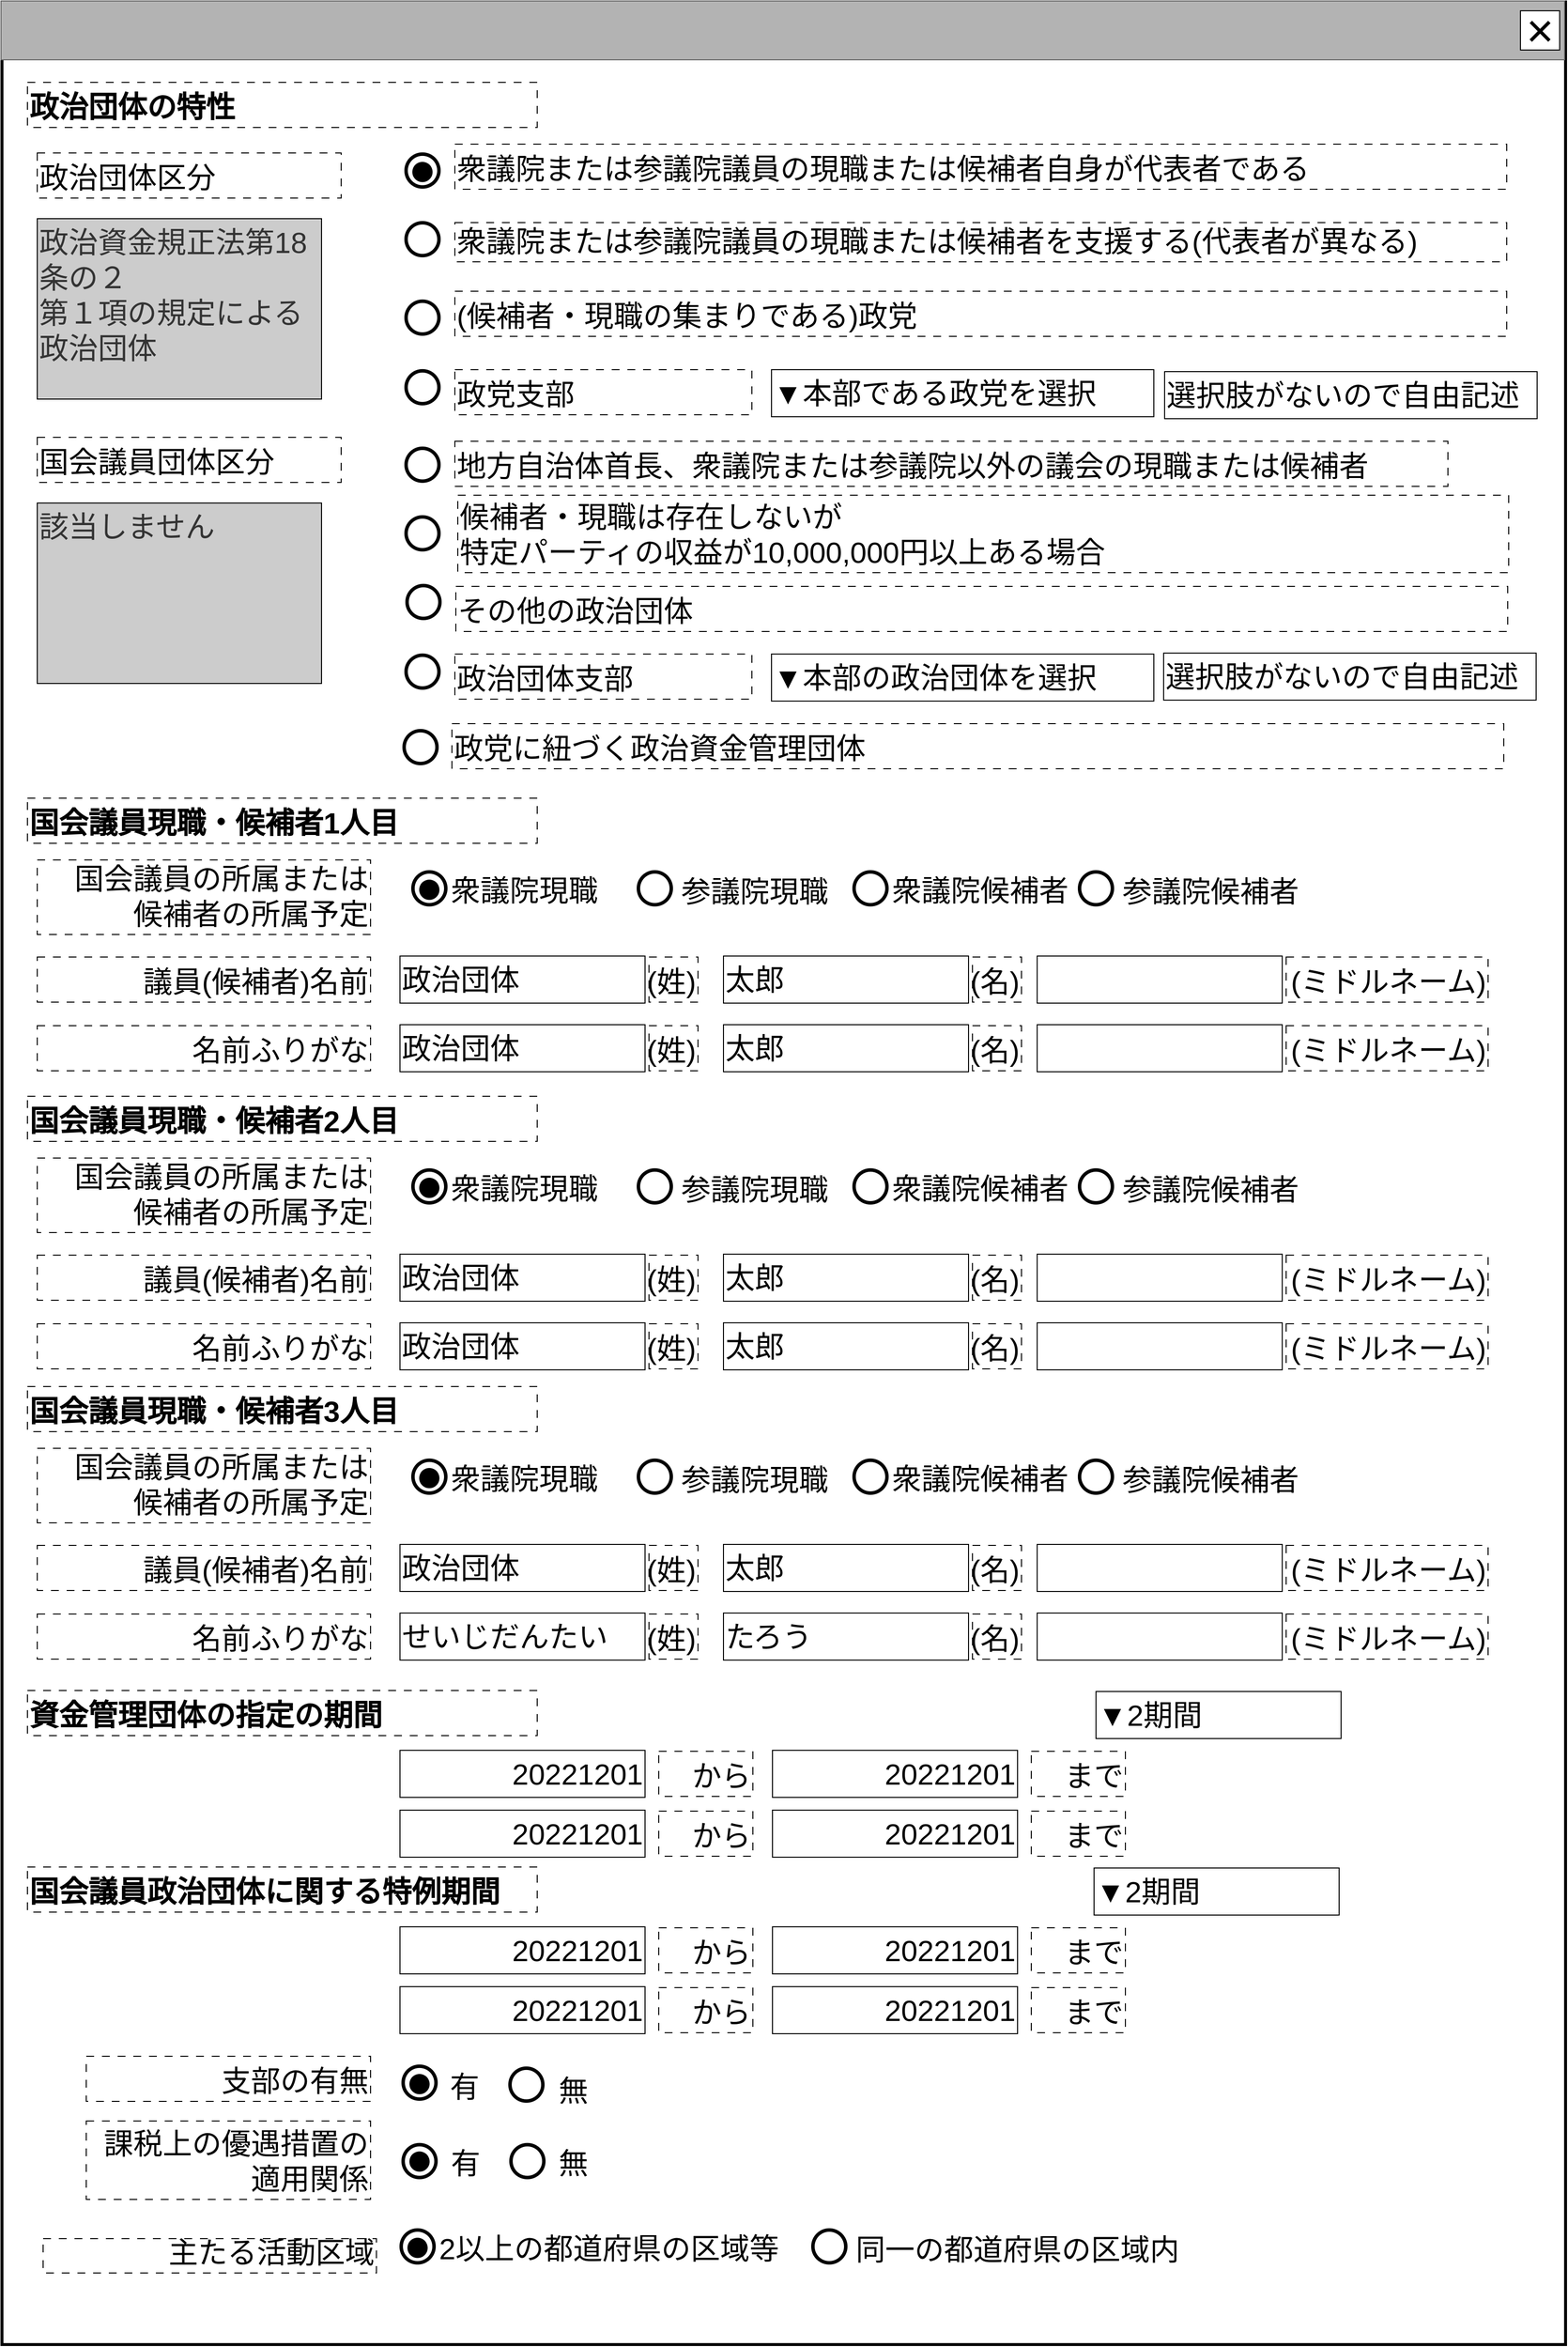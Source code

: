 <mxfile version="23.0.2" type="device">
  <diagram name="ページ1" id="LE8fIzdrHe0wcv1LTvfw">
    <mxGraphModel dx="866" dy="518" grid="1" gridSize="10" guides="1" tooltips="1" connect="1" arrows="1" fold="1" page="1" pageScale="1" pageWidth="1600" pageHeight="1200" math="0" shadow="0">
      <root>
        <mxCell id="0" />
        <mxCell id="cFaB45KztUIKXS-_cTrr-4" value="背景" style="locked=1;" parent="0" visible="0" />
        <mxCell id="cFaB45KztUIKXS-_cTrr-5" value="" style="rounded=0;whiteSpace=wrap;html=1;strokeWidth=3;" parent="cFaB45KztUIKXS-_cTrr-4" vertex="1">
          <mxGeometry x="1" y="1" width="1595" height="1180" as="geometry" />
        </mxCell>
        <mxCell id="cFaB45KztUIKXS-_cTrr-6" value="" style="rounded=0;whiteSpace=wrap;html=1;fillColor=#B3B3B3;fontColor=#333333;strokeColor=#666666;" parent="cFaB45KztUIKXS-_cTrr-4" vertex="1">
          <mxGeometry width="1595" height="60" as="geometry" />
        </mxCell>
        <mxCell id="cFaB45KztUIKXS-_cTrr-7" value="&lt;font style=&quot;font-size: 48px;&quot;&gt;×&lt;/font&gt;" style="rounded=0;whiteSpace=wrap;html=1;" parent="cFaB45KztUIKXS-_cTrr-4" vertex="1">
          <mxGeometry x="1550" y="10" width="40" height="40" as="geometry" />
        </mxCell>
        <mxCell id="cFaB45KztUIKXS-_cTrr-8" value="" style="rounded=0;whiteSpace=wrap;html=1;" parent="cFaB45KztUIKXS-_cTrr-4" vertex="1">
          <mxGeometry x="830" y="670" width="120" height="60" as="geometry" />
        </mxCell>
        <mxCell id="cFaB45KztUIKXS-_cTrr-9" value="ウインドウ" style="locked=1;" parent="0" />
        <mxCell id="cFaB45KztUIKXS-_cTrr-10" value="" style="rounded=0;whiteSpace=wrap;html=1;strokeWidth=3;" parent="cFaB45KztUIKXS-_cTrr-9" vertex="1">
          <mxGeometry x="1" y="1" width="1595" height="2389" as="geometry" />
        </mxCell>
        <mxCell id="cFaB45KztUIKXS-_cTrr-11" value="" style="rounded=0;whiteSpace=wrap;html=1;fillColor=#B3B3B3;fontColor=#333333;strokeColor=#666666;" parent="cFaB45KztUIKXS-_cTrr-9" vertex="1">
          <mxGeometry width="1595" height="60" as="geometry" />
        </mxCell>
        <mxCell id="cFaB45KztUIKXS-_cTrr-12" value="&lt;font style=&quot;font-size: 48px;&quot;&gt;×&lt;/font&gt;" style="rounded=0;whiteSpace=wrap;html=1;" parent="cFaB45KztUIKXS-_cTrr-9" vertex="1">
          <mxGeometry x="1550" y="10" width="40" height="40" as="geometry" />
        </mxCell>
        <mxCell id="cFaB45KztUIKXS-_cTrr-14" value="名称未設定レイヤ" style="" parent="0" />
        <mxCell id="dvQE-fAi0W3OkAwydJa--139" value="&lt;span style=&quot;font-size: 30px;&quot;&gt;支部の有無&lt;/span&gt;" style="rounded=0;whiteSpace=wrap;html=1;align=right;dashed=1;dashPattern=8 8;verticalAlign=bottom;" parent="cFaB45KztUIKXS-_cTrr-14" vertex="1">
          <mxGeometry x="87" y="2096" width="290" height="46" as="geometry" />
        </mxCell>
        <mxCell id="dvQE-fAi0W3OkAwydJa--140" value="&lt;font style=&quot;font-size: 84px;&quot;&gt;○&lt;/font&gt;" style="text;html=1;strokeColor=none;fillColor=none;align=center;verticalAlign=middle;whiteSpace=wrap;rounded=0;fontSize=60;" parent="cFaB45KztUIKXS-_cTrr-14" vertex="1">
          <mxGeometry x="397" y="2104" width="60" height="30" as="geometry" />
        </mxCell>
        <mxCell id="dvQE-fAi0W3OkAwydJa--141" value="&lt;font style=&quot;font-size: 48px;&quot;&gt;●&lt;/font&gt;" style="text;html=1;strokeColor=none;fillColor=none;align=center;verticalAlign=middle;whiteSpace=wrap;rounded=0;fontSize=48;" parent="cFaB45KztUIKXS-_cTrr-14" vertex="1">
          <mxGeometry x="397" y="2106" width="60" height="30" as="geometry" />
        </mxCell>
        <mxCell id="dvQE-fAi0W3OkAwydJa--142" value="&lt;span style=&quot;font-size: 30px;&quot;&gt;有&lt;br&gt;&lt;/span&gt;" style="text;html=1;strokeColor=none;fillColor=none;align=left;verticalAlign=middle;whiteSpace=wrap;rounded=0;" parent="cFaB45KztUIKXS-_cTrr-14" vertex="1">
          <mxGeometry x="456" y="2097" width="275" height="60" as="geometry" />
        </mxCell>
        <mxCell id="dvQE-fAi0W3OkAwydJa--143" value="&lt;font style=&quot;font-size: 84px;&quot;&gt;○&lt;/font&gt;" style="text;html=1;strokeColor=none;fillColor=none;align=center;verticalAlign=middle;whiteSpace=wrap;rounded=0;fontSize=60;" parent="cFaB45KztUIKXS-_cTrr-14" vertex="1">
          <mxGeometry x="506" y="2106" width="60" height="30" as="geometry" />
        </mxCell>
        <mxCell id="dvQE-fAi0W3OkAwydJa--144" value="&lt;span style=&quot;font-size: 30px;&quot;&gt;無&lt;br&gt;&lt;/span&gt;" style="text;html=1;strokeColor=none;fillColor=none;align=left;verticalAlign=middle;whiteSpace=wrap;rounded=0;" parent="cFaB45KztUIKXS-_cTrr-14" vertex="1">
          <mxGeometry x="567" y="2103" width="275" height="56" as="geometry" />
        </mxCell>
        <mxCell id="dvQE-fAi0W3OkAwydJa--145" value="&lt;font style=&quot;font-size: 30px;&quot;&gt;課税上の優遇措置の適用関係&lt;/font&gt;" style="rounded=0;whiteSpace=wrap;html=1;align=right;dashed=1;dashPattern=8 8;verticalAlign=bottom;" parent="cFaB45KztUIKXS-_cTrr-14" vertex="1">
          <mxGeometry x="87" y="2162" width="290" height="80" as="geometry" />
        </mxCell>
        <mxCell id="dvQE-fAi0W3OkAwydJa--146" value="&lt;font style=&quot;font-size: 84px;&quot;&gt;○&lt;/font&gt;" style="text;html=1;strokeColor=none;fillColor=none;align=center;verticalAlign=middle;whiteSpace=wrap;rounded=0;fontSize=60;" parent="cFaB45KztUIKXS-_cTrr-14" vertex="1">
          <mxGeometry x="397" y="2184" width="60" height="30" as="geometry" />
        </mxCell>
        <mxCell id="dvQE-fAi0W3OkAwydJa--147" value="&lt;font style=&quot;font-size: 48px;&quot;&gt;●&lt;/font&gt;" style="text;html=1;strokeColor=none;fillColor=none;align=center;verticalAlign=middle;whiteSpace=wrap;rounded=0;fontSize=48;" parent="cFaB45KztUIKXS-_cTrr-14" vertex="1">
          <mxGeometry x="397" y="2185" width="60" height="30" as="geometry" />
        </mxCell>
        <mxCell id="dvQE-fAi0W3OkAwydJa--148" value="&lt;font style=&quot;font-size: 84px;&quot;&gt;○&lt;/font&gt;" style="text;html=1;strokeColor=none;fillColor=none;align=center;verticalAlign=middle;whiteSpace=wrap;rounded=0;fontSize=60;" parent="cFaB45KztUIKXS-_cTrr-14" vertex="1">
          <mxGeometry x="507" y="2184" width="60" height="30" as="geometry" />
        </mxCell>
        <mxCell id="dvQE-fAi0W3OkAwydJa--149" value="&lt;span style=&quot;font-size: 30px;&quot;&gt;無&lt;br&gt;&lt;/span&gt;" style="text;html=1;strokeColor=none;fillColor=none;align=left;verticalAlign=middle;whiteSpace=wrap;rounded=0;" parent="cFaB45KztUIKXS-_cTrr-14" vertex="1">
          <mxGeometry x="567" y="2175" width="275" height="60" as="geometry" />
        </mxCell>
        <mxCell id="dvQE-fAi0W3OkAwydJa--150" value="&lt;span style=&quot;font-size: 30px;&quot;&gt;有&lt;br&gt;&lt;/span&gt;" style="text;html=1;strokeColor=none;fillColor=none;align=left;verticalAlign=middle;whiteSpace=wrap;rounded=0;" parent="cFaB45KztUIKXS-_cTrr-14" vertex="1">
          <mxGeometry x="457" y="2175" width="275" height="60" as="geometry" />
        </mxCell>
        <mxCell id="dvQE-fAi0W3OkAwydJa--151" value="&lt;span style=&quot;font-size: 30px;&quot;&gt;衆議院または参議院議員の現職または候補者自身が代表者である&lt;/span&gt;" style="rounded=0;whiteSpace=wrap;html=1;align=left;dashed=1;dashPattern=8 8;verticalAlign=bottom;" parent="cFaB45KztUIKXS-_cTrr-14" vertex="1">
          <mxGeometry x="463" y="146" width="1073" height="46" as="geometry" />
        </mxCell>
        <mxCell id="dvQE-fAi0W3OkAwydJa--152" value="&lt;span style=&quot;font-size: 30px;&quot;&gt;&lt;br&gt;衆議院または参議院議員の現職または候補者を支援する(代表者が異なる)&lt;/span&gt;" style="rounded=0;whiteSpace=wrap;html=1;align=left;dashed=1;dashPattern=8 8;verticalAlign=bottom;" parent="cFaB45KztUIKXS-_cTrr-14" vertex="1">
          <mxGeometry x="463" y="226" width="1073" height="40" as="geometry" />
        </mxCell>
        <mxCell id="dvQE-fAi0W3OkAwydJa--153" value="&lt;span style=&quot;font-size: 30px;&quot;&gt;(候補者・現職の集まりである)政党&lt;/span&gt;" style="rounded=0;whiteSpace=wrap;html=1;align=left;dashed=1;dashPattern=8 8;verticalAlign=bottom;" parent="cFaB45KztUIKXS-_cTrr-14" vertex="1">
          <mxGeometry x="463" y="296" width="1073" height="46" as="geometry" />
        </mxCell>
        <mxCell id="dvQE-fAi0W3OkAwydJa--154" value="&lt;span style=&quot;font-size: 30px;&quot;&gt;政党支部&lt;/span&gt;" style="rounded=0;whiteSpace=wrap;html=1;align=left;dashed=1;dashPattern=8 8;verticalAlign=bottom;" parent="cFaB45KztUIKXS-_cTrr-14" vertex="1">
          <mxGeometry x="463" y="376" width="303" height="46" as="geometry" />
        </mxCell>
        <mxCell id="dvQE-fAi0W3OkAwydJa--155" value="&lt;font style=&quot;font-size: 84px;&quot;&gt;○&lt;/font&gt;" style="text;html=1;strokeColor=none;fillColor=none;align=center;verticalAlign=middle;whiteSpace=wrap;rounded=0;fontSize=60;" parent="cFaB45KztUIKXS-_cTrr-14" vertex="1">
          <mxGeometry x="400" y="154" width="60" height="30" as="geometry" />
        </mxCell>
        <mxCell id="dvQE-fAi0W3OkAwydJa--156" value="&lt;font style=&quot;font-size: 48px;&quot;&gt;●&lt;/font&gt;" style="text;html=1;strokeColor=none;fillColor=none;align=center;verticalAlign=middle;whiteSpace=wrap;rounded=0;fontSize=48;" parent="cFaB45KztUIKXS-_cTrr-14" vertex="1">
          <mxGeometry x="400" y="156" width="60" height="30" as="geometry" />
        </mxCell>
        <mxCell id="dvQE-fAi0W3OkAwydJa--157" value="&lt;font style=&quot;font-size: 84px;&quot;&gt;○&lt;/font&gt;" style="text;html=1;strokeColor=none;fillColor=none;align=center;verticalAlign=middle;whiteSpace=wrap;rounded=0;fontSize=60;" parent="cFaB45KztUIKXS-_cTrr-14" vertex="1">
          <mxGeometry x="400" y="224" width="60" height="30" as="geometry" />
        </mxCell>
        <mxCell id="dvQE-fAi0W3OkAwydJa--158" value="&lt;font style=&quot;font-size: 84px;&quot;&gt;○&lt;/font&gt;" style="text;html=1;strokeColor=none;fillColor=none;align=center;verticalAlign=middle;whiteSpace=wrap;rounded=0;fontSize=60;" parent="cFaB45KztUIKXS-_cTrr-14" vertex="1">
          <mxGeometry x="400" y="304" width="60" height="30" as="geometry" />
        </mxCell>
        <mxCell id="dvQE-fAi0W3OkAwydJa--159" value="&lt;font style=&quot;font-size: 84px;&quot;&gt;○&lt;/font&gt;" style="text;html=1;strokeColor=none;fillColor=none;align=center;verticalAlign=middle;whiteSpace=wrap;rounded=0;fontSize=60;" parent="cFaB45KztUIKXS-_cTrr-14" vertex="1">
          <mxGeometry x="400" y="375" width="60" height="30" as="geometry" />
        </mxCell>
        <mxCell id="dvQE-fAi0W3OkAwydJa--160" value="&lt;span style=&quot;font-size: 30px;&quot;&gt;▼本部である政党を選択&lt;/span&gt;" style="rounded=0;whiteSpace=wrap;html=1;align=left;fillColor=#FFFFFF;" parent="cFaB45KztUIKXS-_cTrr-14" vertex="1">
          <mxGeometry x="786" y="376" width="390" height="48" as="geometry" />
        </mxCell>
        <mxCell id="dvQE-fAi0W3OkAwydJa--161" value="&lt;font style=&quot;font-size: 30px;&quot;&gt;選択肢がないので自由記述&lt;/font&gt;" style="rounded=0;whiteSpace=wrap;html=1;align=left;" parent="cFaB45KztUIKXS-_cTrr-14" vertex="1">
          <mxGeometry x="1187" y="378" width="380" height="48" as="geometry" />
        </mxCell>
        <mxCell id="dvQE-fAi0W3OkAwydJa--162" value="&lt;span style=&quot;font-size: 30px;&quot;&gt;地方自治体首長、衆議院または参議院以外の議会の現職または候補者&lt;/span&gt;" style="rounded=0;whiteSpace=wrap;html=1;align=left;dashed=1;dashPattern=8 8;verticalAlign=bottom;" parent="cFaB45KztUIKXS-_cTrr-14" vertex="1">
          <mxGeometry x="463" y="449" width="1013" height="46" as="geometry" />
        </mxCell>
        <mxCell id="dvQE-fAi0W3OkAwydJa--163" value="&lt;font style=&quot;font-size: 84px;&quot;&gt;○&lt;/font&gt;" style="text;html=1;strokeColor=none;fillColor=none;align=center;verticalAlign=middle;whiteSpace=wrap;rounded=0;fontSize=60;" parent="cFaB45KztUIKXS-_cTrr-14" vertex="1">
          <mxGeometry x="400" y="454" width="60" height="30" as="geometry" />
        </mxCell>
        <mxCell id="dvQE-fAi0W3OkAwydJa--164" value="&lt;span style=&quot;font-size: 30px;&quot;&gt;候補者・現職は存在しないが&lt;br&gt;特定パーティの収益が10,000,000円以上ある場合&lt;/span&gt;" style="rounded=0;whiteSpace=wrap;html=1;align=left;dashed=1;dashPattern=8 8;verticalAlign=bottom;" parent="cFaB45KztUIKXS-_cTrr-14" vertex="1">
          <mxGeometry x="466" y="504" width="1072" height="79" as="geometry" />
        </mxCell>
        <mxCell id="dvQE-fAi0W3OkAwydJa--165" value="&lt;font style=&quot;font-size: 84px;&quot;&gt;○&lt;/font&gt;" style="text;html=1;strokeColor=none;fillColor=none;align=center;verticalAlign=middle;whiteSpace=wrap;rounded=0;fontSize=60;" parent="cFaB45KztUIKXS-_cTrr-14" vertex="1">
          <mxGeometry x="400" y="524" width="60" height="30" as="geometry" />
        </mxCell>
        <mxCell id="dvQE-fAi0W3OkAwydJa--166" value="&lt;span style=&quot;font-size: 30px;&quot;&gt;その他の政治団体&lt;/span&gt;" style="rounded=0;whiteSpace=wrap;html=1;align=left;dashed=1;dashPattern=8 8;verticalAlign=bottom;" parent="cFaB45KztUIKXS-_cTrr-14" vertex="1">
          <mxGeometry x="464" y="597" width="1073" height="46" as="geometry" />
        </mxCell>
        <mxCell id="dvQE-fAi0W3OkAwydJa--167" value="&lt;font style=&quot;font-size: 84px;&quot;&gt;○&lt;/font&gt;" style="text;html=1;strokeColor=none;fillColor=none;align=center;verticalAlign=middle;whiteSpace=wrap;rounded=0;fontSize=60;" parent="cFaB45KztUIKXS-_cTrr-14" vertex="1">
          <mxGeometry x="401" y="594" width="60" height="30" as="geometry" />
        </mxCell>
        <mxCell id="dvQE-fAi0W3OkAwydJa--168" value="&lt;span style=&quot;font-size: 30px;&quot;&gt;政治団体支部&lt;/span&gt;" style="rounded=0;whiteSpace=wrap;html=1;align=left;dashed=1;dashPattern=8 8;verticalAlign=bottom;" parent="cFaB45KztUIKXS-_cTrr-14" vertex="1">
          <mxGeometry x="463" y="666" width="303" height="46" as="geometry" />
        </mxCell>
        <mxCell id="dvQE-fAi0W3OkAwydJa--169" value="&lt;font style=&quot;font-size: 84px;&quot;&gt;○&lt;/font&gt;" style="text;html=1;strokeColor=none;fillColor=none;align=center;verticalAlign=middle;whiteSpace=wrap;rounded=0;fontSize=60;" parent="cFaB45KztUIKXS-_cTrr-14" vertex="1">
          <mxGeometry x="400" y="665" width="60" height="30" as="geometry" />
        </mxCell>
        <mxCell id="dvQE-fAi0W3OkAwydJa--170" value="&lt;span style=&quot;font-size: 30px;&quot;&gt;▼本部の政治団体を選択&lt;/span&gt;" style="rounded=0;whiteSpace=wrap;html=1;align=left;fillColor=#FFFFFF;" parent="cFaB45KztUIKXS-_cTrr-14" vertex="1">
          <mxGeometry x="786" y="666" width="390" height="48" as="geometry" />
        </mxCell>
        <mxCell id="dvQE-fAi0W3OkAwydJa--171" value="&lt;font style=&quot;font-size: 30px;&quot;&gt;選択肢がないので自由記述&lt;/font&gt;" style="rounded=0;whiteSpace=wrap;html=1;align=left;" parent="cFaB45KztUIKXS-_cTrr-14" vertex="1">
          <mxGeometry x="1186" y="665" width="380" height="48" as="geometry" />
        </mxCell>
        <mxCell id="dvQE-fAi0W3OkAwydJa--172" value="&lt;span style=&quot;font-size: 30px;&quot;&gt;&lt;b&gt;政治団体の特性&lt;/b&gt;&lt;/span&gt;" style="rounded=0;whiteSpace=wrap;html=1;align=left;dashed=1;dashPattern=8 8;verticalAlign=bottom;" parent="cFaB45KztUIKXS-_cTrr-14" vertex="1">
          <mxGeometry x="27" y="83" width="520" height="46" as="geometry" />
        </mxCell>
        <mxCell id="dvQE-fAi0W3OkAwydJa--173" value="&lt;span style=&quot;font-size: 30px;&quot;&gt;政治団体区分&lt;/span&gt;" style="rounded=0;whiteSpace=wrap;html=1;align=left;dashed=1;dashPattern=8 8;verticalAlign=bottom;" parent="cFaB45KztUIKXS-_cTrr-14" vertex="1">
          <mxGeometry x="37" y="155" width="310" height="46" as="geometry" />
        </mxCell>
        <mxCell id="dvQE-fAi0W3OkAwydJa--174" value="&lt;font style=&quot;font-size: 30px;&quot;&gt;政治資金規正法第18条の２&lt;br/&gt;第１項の規定による政治団体&lt;/font&gt;" style="rounded=0;whiteSpace=wrap;html=1;align=left;fillColor=#CCCCCC;fontColor=#333333;strokeColor=#000000;verticalAlign=top;" parent="cFaB45KztUIKXS-_cTrr-14" vertex="1">
          <mxGeometry x="37" y="222" width="290" height="184" as="geometry" />
        </mxCell>
        <mxCell id="dvQE-fAi0W3OkAwydJa--175" value="&lt;span style=&quot;font-size: 30px;&quot;&gt;国会議員団体区分&lt;/span&gt;" style="rounded=0;whiteSpace=wrap;html=1;align=left;dashed=1;dashPattern=8 8;verticalAlign=bottom;" parent="cFaB45KztUIKXS-_cTrr-14" vertex="1">
          <mxGeometry x="37" y="445" width="310" height="46" as="geometry" />
        </mxCell>
        <mxCell id="dvQE-fAi0W3OkAwydJa--176" value="&lt;span style=&quot;font-size: 30px;&quot;&gt;該当しません&lt;/span&gt;" style="rounded=0;whiteSpace=wrap;html=1;align=left;fillColor=#CCCCCC;fontColor=#333333;strokeColor=#000000;verticalAlign=top;" parent="cFaB45KztUIKXS-_cTrr-14" vertex="1">
          <mxGeometry x="37" y="512" width="290" height="184" as="geometry" />
        </mxCell>
        <mxCell id="dvQE-fAi0W3OkAwydJa--177" value="&lt;span style=&quot;font-size: 30px;&quot;&gt;国会議員の所属または&lt;br&gt;候補者の所属予定&lt;br&gt;&lt;/span&gt;" style="rounded=0;whiteSpace=wrap;html=1;align=right;dashed=1;dashPattern=8 8;verticalAlign=bottom;" parent="cFaB45KztUIKXS-_cTrr-14" vertex="1">
          <mxGeometry x="37" y="876" width="340" height="76" as="geometry" />
        </mxCell>
        <mxCell id="dvQE-fAi0W3OkAwydJa--178" value="&lt;font style=&quot;font-size: 84px;&quot;&gt;○&lt;/font&gt;" style="text;html=1;strokeColor=none;fillColor=none;align=center;verticalAlign=middle;whiteSpace=wrap;rounded=0;fontSize=60;" parent="cFaB45KztUIKXS-_cTrr-14" vertex="1">
          <mxGeometry x="407" y="886" width="60" height="30" as="geometry" />
        </mxCell>
        <mxCell id="dvQE-fAi0W3OkAwydJa--179" value="&lt;font style=&quot;font-size: 48px;&quot;&gt;●&lt;/font&gt;" style="text;html=1;strokeColor=none;fillColor=none;align=center;verticalAlign=middle;whiteSpace=wrap;rounded=0;fontSize=48;" parent="cFaB45KztUIKXS-_cTrr-14" vertex="1">
          <mxGeometry x="407" y="888" width="60" height="30" as="geometry" />
        </mxCell>
        <mxCell id="dvQE-fAi0W3OkAwydJa--180" value="&lt;font style=&quot;font-size: 84px;&quot;&gt;○&lt;/font&gt;" style="text;html=1;strokeColor=none;fillColor=none;align=center;verticalAlign=middle;whiteSpace=wrap;rounded=0;fontSize=60;" parent="cFaB45KztUIKXS-_cTrr-14" vertex="1">
          <mxGeometry x="637" y="886" width="60" height="30" as="geometry" />
        </mxCell>
        <mxCell id="dvQE-fAi0W3OkAwydJa--181" value="&lt;font style=&quot;font-size: 30px;&quot;&gt;参議院現職&lt;/font&gt;" style="text;html=1;strokeColor=none;fillColor=none;align=left;verticalAlign=middle;whiteSpace=wrap;rounded=0;" parent="cFaB45KztUIKXS-_cTrr-14" vertex="1">
          <mxGeometry x="692" y="878" width="275" height="60" as="geometry" />
        </mxCell>
        <mxCell id="dvQE-fAi0W3OkAwydJa--182" value="&lt;span style=&quot;font-size: 30px;&quot;&gt;衆議院現職&lt;br&gt;&lt;/span&gt;" style="text;html=1;strokeColor=none;fillColor=none;align=left;verticalAlign=middle;whiteSpace=wrap;rounded=0;" parent="cFaB45KztUIKXS-_cTrr-14" vertex="1">
          <mxGeometry x="457" y="877" width="220" height="60" as="geometry" />
        </mxCell>
        <mxCell id="dvQE-fAi0W3OkAwydJa--183" value="&lt;span style=&quot;font-size: 30px;&quot;&gt;議員(候補者)名前&lt;/span&gt;" style="rounded=0;whiteSpace=wrap;html=1;align=right;dashed=1;dashPattern=8 8;verticalAlign=bottom;" parent="cFaB45KztUIKXS-_cTrr-14" vertex="1">
          <mxGeometry x="37" y="975" width="340" height="46" as="geometry" />
        </mxCell>
        <mxCell id="dvQE-fAi0W3OkAwydJa--184" value="&lt;span style=&quot;font-size: 30px;&quot;&gt;名前ふりがな&lt;/span&gt;" style="rounded=0;whiteSpace=wrap;html=1;align=right;dashed=1;dashPattern=8 8;verticalAlign=bottom;" parent="cFaB45KztUIKXS-_cTrr-14" vertex="1">
          <mxGeometry x="37" y="1045" width="340" height="46" as="geometry" />
        </mxCell>
        <mxCell id="dvQE-fAi0W3OkAwydJa--185" value="&lt;font style=&quot;font-size: 30px;&quot;&gt;主たる活動区域&lt;/font&gt;" style="rounded=0;whiteSpace=wrap;html=1;align=right;dashed=1;dashPattern=8 8;verticalAlign=bottom;" parent="cFaB45KztUIKXS-_cTrr-14" vertex="1">
          <mxGeometry x="43" y="2282" width="340" height="35" as="geometry" />
        </mxCell>
        <mxCell id="dvQE-fAi0W3OkAwydJa--186" value="&lt;font style=&quot;font-size: 84px;&quot;&gt;○&lt;/font&gt;" style="text;html=1;strokeColor=none;fillColor=none;align=center;verticalAlign=middle;whiteSpace=wrap;rounded=0;fontSize=60;" parent="cFaB45KztUIKXS-_cTrr-14" vertex="1">
          <mxGeometry x="395" y="2271" width="60" height="30" as="geometry" />
        </mxCell>
        <mxCell id="dvQE-fAi0W3OkAwydJa--187" value="&lt;font style=&quot;font-size: 48px;&quot;&gt;●&lt;/font&gt;" style="text;html=1;strokeColor=none;fillColor=none;align=center;verticalAlign=middle;whiteSpace=wrap;rounded=0;fontSize=48;" parent="cFaB45KztUIKXS-_cTrr-14" vertex="1">
          <mxGeometry x="395" y="2273" width="60" height="30" as="geometry" />
        </mxCell>
        <mxCell id="dvQE-fAi0W3OkAwydJa--188" value="&lt;font style=&quot;font-size: 84px;&quot;&gt;○&lt;/font&gt;" style="text;html=1;strokeColor=none;fillColor=none;align=center;verticalAlign=middle;whiteSpace=wrap;rounded=0;fontSize=60;" parent="cFaB45KztUIKXS-_cTrr-14" vertex="1">
          <mxGeometry x="815" y="2271" width="60" height="30" as="geometry" />
        </mxCell>
        <mxCell id="dvQE-fAi0W3OkAwydJa--189" value="&lt;font style=&quot;font-size: 30px;&quot;&gt;同一の都道府県の区域内&lt;/font&gt;" style="text;html=1;strokeColor=none;fillColor=none;align=left;verticalAlign=middle;whiteSpace=wrap;rounded=0;" parent="cFaB45KztUIKXS-_cTrr-14" vertex="1">
          <mxGeometry x="870" y="2263" width="347" height="60" as="geometry" />
        </mxCell>
        <mxCell id="dvQE-fAi0W3OkAwydJa--190" value="&lt;span style=&quot;font-size: 30px;&quot;&gt;2以上の都道府県の区域等&lt;br&gt;&lt;/span&gt;" style="text;html=1;strokeColor=none;fillColor=none;align=left;verticalAlign=middle;whiteSpace=wrap;rounded=0;" parent="cFaB45KztUIKXS-_cTrr-14" vertex="1">
          <mxGeometry x="445" y="2262" width="382" height="60" as="geometry" />
        </mxCell>
        <mxCell id="dvQE-fAi0W3OkAwydJa--191" value="&lt;span style=&quot;font-size: 30px;&quot;&gt;政治団体&lt;/span&gt;" style="rounded=0;whiteSpace=wrap;html=1;align=left;" parent="cFaB45KztUIKXS-_cTrr-14" vertex="1">
          <mxGeometry x="407" y="974" width="250" height="48" as="geometry" />
        </mxCell>
        <mxCell id="dvQE-fAi0W3OkAwydJa--192" value="&lt;span style=&quot;font-size: 30px;&quot;&gt;太郎&lt;/span&gt;" style="rounded=0;whiteSpace=wrap;html=1;align=left;" parent="cFaB45KztUIKXS-_cTrr-14" vertex="1">
          <mxGeometry x="737" y="974" width="250" height="48" as="geometry" />
        </mxCell>
        <mxCell id="dvQE-fAi0W3OkAwydJa--193" value="&lt;span style=&quot;font-size: 30px;&quot;&gt;(姓)&lt;/span&gt;" style="rounded=0;whiteSpace=wrap;html=1;align=right;dashed=1;dashPattern=8 8;verticalAlign=bottom;" parent="cFaB45KztUIKXS-_cTrr-14" vertex="1">
          <mxGeometry x="661" y="975" width="50" height="46" as="geometry" />
        </mxCell>
        <mxCell id="dvQE-fAi0W3OkAwydJa--194" value="&lt;span style=&quot;font-size: 30px;&quot;&gt;(名)&lt;/span&gt;" style="rounded=0;whiteSpace=wrap;html=1;align=right;dashed=1;dashPattern=8 8;verticalAlign=bottom;" parent="cFaB45KztUIKXS-_cTrr-14" vertex="1">
          <mxGeometry x="991" y="975" width="50" height="46" as="geometry" />
        </mxCell>
        <mxCell id="dvQE-fAi0W3OkAwydJa--195" value="" style="rounded=0;whiteSpace=wrap;html=1;align=left;" parent="cFaB45KztUIKXS-_cTrr-14" vertex="1">
          <mxGeometry x="1057" y="974" width="250" height="48" as="geometry" />
        </mxCell>
        <mxCell id="dvQE-fAi0W3OkAwydJa--196" value="&lt;span style=&quot;font-size: 30px;&quot;&gt;(ミドルネーム)&lt;/span&gt;" style="rounded=0;whiteSpace=wrap;html=1;align=right;dashed=1;dashPattern=8 8;verticalAlign=bottom;" parent="cFaB45KztUIKXS-_cTrr-14" vertex="1">
          <mxGeometry x="1311" y="975" width="206" height="46" as="geometry" />
        </mxCell>
        <mxCell id="dvQE-fAi0W3OkAwydJa--197" value="&lt;span style=&quot;font-size: 30px;&quot;&gt;政治団体&lt;/span&gt;" style="rounded=0;whiteSpace=wrap;html=1;align=left;" parent="cFaB45KztUIKXS-_cTrr-14" vertex="1">
          <mxGeometry x="407" y="1044" width="250" height="48" as="geometry" />
        </mxCell>
        <mxCell id="dvQE-fAi0W3OkAwydJa--198" value="&lt;span style=&quot;font-size: 30px;&quot;&gt;太郎&lt;/span&gt;" style="rounded=0;whiteSpace=wrap;html=1;align=left;" parent="cFaB45KztUIKXS-_cTrr-14" vertex="1">
          <mxGeometry x="737" y="1044" width="250" height="48" as="geometry" />
        </mxCell>
        <mxCell id="dvQE-fAi0W3OkAwydJa--199" value="&lt;span style=&quot;font-size: 30px;&quot;&gt;(姓)&lt;/span&gt;" style="rounded=0;whiteSpace=wrap;html=1;align=right;dashed=1;dashPattern=8 8;verticalAlign=bottom;" parent="cFaB45KztUIKXS-_cTrr-14" vertex="1">
          <mxGeometry x="661" y="1045" width="50" height="46" as="geometry" />
        </mxCell>
        <mxCell id="dvQE-fAi0W3OkAwydJa--200" value="&lt;span style=&quot;font-size: 30px;&quot;&gt;(名)&lt;/span&gt;" style="rounded=0;whiteSpace=wrap;html=1;align=right;dashed=1;dashPattern=8 8;verticalAlign=bottom;" parent="cFaB45KztUIKXS-_cTrr-14" vertex="1">
          <mxGeometry x="991" y="1045" width="50" height="46" as="geometry" />
        </mxCell>
        <mxCell id="dvQE-fAi0W3OkAwydJa--201" value="" style="rounded=0;whiteSpace=wrap;html=1;align=left;" parent="cFaB45KztUIKXS-_cTrr-14" vertex="1">
          <mxGeometry x="1057" y="1044" width="250" height="48" as="geometry" />
        </mxCell>
        <mxCell id="dvQE-fAi0W3OkAwydJa--202" value="&lt;span style=&quot;font-size: 30px;&quot;&gt;(ミドルネーム)&lt;/span&gt;" style="rounded=0;whiteSpace=wrap;html=1;align=right;dashed=1;dashPattern=8 8;verticalAlign=bottom;" parent="cFaB45KztUIKXS-_cTrr-14" vertex="1">
          <mxGeometry x="1311" y="1045" width="206" height="46" as="geometry" />
        </mxCell>
        <mxCell id="dvQE-fAi0W3OkAwydJa--203" value="&lt;font style=&quot;font-size: 84px;&quot;&gt;○&lt;/font&gt;" style="text;html=1;strokeColor=none;fillColor=none;align=center;verticalAlign=middle;whiteSpace=wrap;rounded=0;fontSize=60;" parent="cFaB45KztUIKXS-_cTrr-14" vertex="1">
          <mxGeometry x="857" y="886" width="60" height="30" as="geometry" />
        </mxCell>
        <mxCell id="dvQE-fAi0W3OkAwydJa--204" value="&lt;font style=&quot;font-size: 84px;&quot;&gt;○&lt;/font&gt;" style="text;html=1;strokeColor=none;fillColor=none;align=center;verticalAlign=middle;whiteSpace=wrap;rounded=0;fontSize=60;" parent="cFaB45KztUIKXS-_cTrr-14" vertex="1">
          <mxGeometry x="1087" y="886" width="60" height="30" as="geometry" />
        </mxCell>
        <mxCell id="dvQE-fAi0W3OkAwydJa--205" value="&lt;font style=&quot;font-size: 30px;&quot;&gt;参議院候補者&lt;/font&gt;" style="text;html=1;strokeColor=none;fillColor=none;align=left;verticalAlign=middle;whiteSpace=wrap;rounded=0;" parent="cFaB45KztUIKXS-_cTrr-14" vertex="1">
          <mxGeometry x="1142" y="878" width="275" height="60" as="geometry" />
        </mxCell>
        <mxCell id="dvQE-fAi0W3OkAwydJa--206" value="&lt;span style=&quot;font-size: 30px;&quot;&gt;衆議院候補者&lt;br&gt;&lt;/span&gt;" style="text;html=1;strokeColor=none;fillColor=none;align=left;verticalAlign=middle;whiteSpace=wrap;rounded=0;" parent="cFaB45KztUIKXS-_cTrr-14" vertex="1">
          <mxGeometry x="907" y="877" width="220" height="60" as="geometry" />
        </mxCell>
        <mxCell id="dvQE-fAi0W3OkAwydJa--207" value="&lt;span style=&quot;font-size: 30px;&quot;&gt;&lt;b&gt;国会議員現職・候補者1人目&lt;/b&gt;&lt;/span&gt;" style="rounded=0;whiteSpace=wrap;html=1;align=left;dashed=1;dashPattern=8 8;verticalAlign=bottom;" parent="cFaB45KztUIKXS-_cTrr-14" vertex="1">
          <mxGeometry x="27" y="813" width="520" height="46" as="geometry" />
        </mxCell>
        <mxCell id="dvQE-fAi0W3OkAwydJa--208" value="&lt;span style=&quot;font-size: 30px;&quot;&gt;国会議員の所属または&lt;br&gt;候補者の所属予定&lt;br&gt;&lt;/span&gt;" style="rounded=0;whiteSpace=wrap;html=1;align=right;dashed=1;dashPattern=8 8;verticalAlign=bottom;" parent="cFaB45KztUIKXS-_cTrr-14" vertex="1">
          <mxGeometry x="37" y="1180" width="340" height="76" as="geometry" />
        </mxCell>
        <mxCell id="dvQE-fAi0W3OkAwydJa--209" value="&lt;font style=&quot;font-size: 84px;&quot;&gt;○&lt;/font&gt;" style="text;html=1;strokeColor=none;fillColor=none;align=center;verticalAlign=middle;whiteSpace=wrap;rounded=0;fontSize=60;" parent="cFaB45KztUIKXS-_cTrr-14" vertex="1">
          <mxGeometry x="407" y="1190" width="60" height="30" as="geometry" />
        </mxCell>
        <mxCell id="dvQE-fAi0W3OkAwydJa--210" value="&lt;font style=&quot;font-size: 48px;&quot;&gt;●&lt;/font&gt;" style="text;html=1;strokeColor=none;fillColor=none;align=center;verticalAlign=middle;whiteSpace=wrap;rounded=0;fontSize=48;" parent="cFaB45KztUIKXS-_cTrr-14" vertex="1">
          <mxGeometry x="407" y="1192" width="60" height="30" as="geometry" />
        </mxCell>
        <mxCell id="dvQE-fAi0W3OkAwydJa--211" value="&lt;font style=&quot;font-size: 84px;&quot;&gt;○&lt;/font&gt;" style="text;html=1;strokeColor=none;fillColor=none;align=center;verticalAlign=middle;whiteSpace=wrap;rounded=0;fontSize=60;" parent="cFaB45KztUIKXS-_cTrr-14" vertex="1">
          <mxGeometry x="637" y="1190" width="60" height="30" as="geometry" />
        </mxCell>
        <mxCell id="dvQE-fAi0W3OkAwydJa--212" value="&lt;font style=&quot;font-size: 30px;&quot;&gt;参議院現職&lt;/font&gt;" style="text;html=1;strokeColor=none;fillColor=none;align=left;verticalAlign=middle;whiteSpace=wrap;rounded=0;" parent="cFaB45KztUIKXS-_cTrr-14" vertex="1">
          <mxGeometry x="692" y="1182" width="275" height="60" as="geometry" />
        </mxCell>
        <mxCell id="dvQE-fAi0W3OkAwydJa--213" value="&lt;span style=&quot;font-size: 30px;&quot;&gt;衆議院現職&lt;br&gt;&lt;/span&gt;" style="text;html=1;strokeColor=none;fillColor=none;align=left;verticalAlign=middle;whiteSpace=wrap;rounded=0;" parent="cFaB45KztUIKXS-_cTrr-14" vertex="1">
          <mxGeometry x="457" y="1181" width="220" height="60" as="geometry" />
        </mxCell>
        <mxCell id="dvQE-fAi0W3OkAwydJa--214" value="&lt;span style=&quot;font-size: 30px;&quot;&gt;議員(候補者)名前&lt;/span&gt;" style="rounded=0;whiteSpace=wrap;html=1;align=right;dashed=1;dashPattern=8 8;verticalAlign=bottom;" parent="cFaB45KztUIKXS-_cTrr-14" vertex="1">
          <mxGeometry x="37" y="1279" width="340" height="46" as="geometry" />
        </mxCell>
        <mxCell id="dvQE-fAi0W3OkAwydJa--215" value="&lt;span style=&quot;font-size: 30px;&quot;&gt;名前ふりがな&lt;/span&gt;" style="rounded=0;whiteSpace=wrap;html=1;align=right;dashed=1;dashPattern=8 8;verticalAlign=bottom;" parent="cFaB45KztUIKXS-_cTrr-14" vertex="1">
          <mxGeometry x="37" y="1349" width="340" height="46" as="geometry" />
        </mxCell>
        <mxCell id="dvQE-fAi0W3OkAwydJa--216" value="&lt;span style=&quot;font-size: 30px;&quot;&gt;政治団体&lt;/span&gt;" style="rounded=0;whiteSpace=wrap;html=1;align=left;" parent="cFaB45KztUIKXS-_cTrr-14" vertex="1">
          <mxGeometry x="407" y="1278" width="250" height="48" as="geometry" />
        </mxCell>
        <mxCell id="dvQE-fAi0W3OkAwydJa--217" value="&lt;span style=&quot;font-size: 30px;&quot;&gt;太郎&lt;/span&gt;" style="rounded=0;whiteSpace=wrap;html=1;align=left;" parent="cFaB45KztUIKXS-_cTrr-14" vertex="1">
          <mxGeometry x="737" y="1278" width="250" height="48" as="geometry" />
        </mxCell>
        <mxCell id="dvQE-fAi0W3OkAwydJa--218" value="&lt;span style=&quot;font-size: 30px;&quot;&gt;(姓)&lt;/span&gt;" style="rounded=0;whiteSpace=wrap;html=1;align=right;dashed=1;dashPattern=8 8;verticalAlign=bottom;" parent="cFaB45KztUIKXS-_cTrr-14" vertex="1">
          <mxGeometry x="661" y="1279" width="50" height="46" as="geometry" />
        </mxCell>
        <mxCell id="dvQE-fAi0W3OkAwydJa--219" value="&lt;span style=&quot;font-size: 30px;&quot;&gt;(名)&lt;/span&gt;" style="rounded=0;whiteSpace=wrap;html=1;align=right;dashed=1;dashPattern=8 8;verticalAlign=bottom;" parent="cFaB45KztUIKXS-_cTrr-14" vertex="1">
          <mxGeometry x="991" y="1279" width="50" height="46" as="geometry" />
        </mxCell>
        <mxCell id="dvQE-fAi0W3OkAwydJa--220" value="" style="rounded=0;whiteSpace=wrap;html=1;align=left;" parent="cFaB45KztUIKXS-_cTrr-14" vertex="1">
          <mxGeometry x="1057" y="1278" width="250" height="48" as="geometry" />
        </mxCell>
        <mxCell id="dvQE-fAi0W3OkAwydJa--221" value="&lt;span style=&quot;font-size: 30px;&quot;&gt;(ミドルネーム)&lt;/span&gt;" style="rounded=0;whiteSpace=wrap;html=1;align=right;dashed=1;dashPattern=8 8;verticalAlign=bottom;" parent="cFaB45KztUIKXS-_cTrr-14" vertex="1">
          <mxGeometry x="1311" y="1279" width="206" height="46" as="geometry" />
        </mxCell>
        <mxCell id="dvQE-fAi0W3OkAwydJa--222" value="&lt;span style=&quot;font-size: 30px;&quot;&gt;政治団体&lt;/span&gt;" style="rounded=0;whiteSpace=wrap;html=1;align=left;" parent="cFaB45KztUIKXS-_cTrr-14" vertex="1">
          <mxGeometry x="407" y="1348" width="250" height="48" as="geometry" />
        </mxCell>
        <mxCell id="dvQE-fAi0W3OkAwydJa--223" value="&lt;span style=&quot;font-size: 30px;&quot;&gt;太郎&lt;/span&gt;" style="rounded=0;whiteSpace=wrap;html=1;align=left;" parent="cFaB45KztUIKXS-_cTrr-14" vertex="1">
          <mxGeometry x="737" y="1348" width="250" height="48" as="geometry" />
        </mxCell>
        <mxCell id="dvQE-fAi0W3OkAwydJa--224" value="&lt;span style=&quot;font-size: 30px;&quot;&gt;(姓)&lt;/span&gt;" style="rounded=0;whiteSpace=wrap;html=1;align=right;dashed=1;dashPattern=8 8;verticalAlign=bottom;" parent="cFaB45KztUIKXS-_cTrr-14" vertex="1">
          <mxGeometry x="661" y="1349" width="50" height="46" as="geometry" />
        </mxCell>
        <mxCell id="dvQE-fAi0W3OkAwydJa--225" value="&lt;span style=&quot;font-size: 30px;&quot;&gt;(名)&lt;/span&gt;" style="rounded=0;whiteSpace=wrap;html=1;align=right;dashed=1;dashPattern=8 8;verticalAlign=bottom;" parent="cFaB45KztUIKXS-_cTrr-14" vertex="1">
          <mxGeometry x="991" y="1349" width="50" height="46" as="geometry" />
        </mxCell>
        <mxCell id="dvQE-fAi0W3OkAwydJa--226" value="" style="rounded=0;whiteSpace=wrap;html=1;align=left;" parent="cFaB45KztUIKXS-_cTrr-14" vertex="1">
          <mxGeometry x="1057" y="1348" width="250" height="48" as="geometry" />
        </mxCell>
        <mxCell id="dvQE-fAi0W3OkAwydJa--227" value="&lt;span style=&quot;font-size: 30px;&quot;&gt;(ミドルネーム)&lt;/span&gt;" style="rounded=0;whiteSpace=wrap;html=1;align=right;dashed=1;dashPattern=8 8;verticalAlign=bottom;" parent="cFaB45KztUIKXS-_cTrr-14" vertex="1">
          <mxGeometry x="1311" y="1349" width="206" height="46" as="geometry" />
        </mxCell>
        <mxCell id="dvQE-fAi0W3OkAwydJa--228" value="&lt;font style=&quot;font-size: 84px;&quot;&gt;○&lt;/font&gt;" style="text;html=1;strokeColor=none;fillColor=none;align=center;verticalAlign=middle;whiteSpace=wrap;rounded=0;fontSize=60;" parent="cFaB45KztUIKXS-_cTrr-14" vertex="1">
          <mxGeometry x="857" y="1190" width="60" height="30" as="geometry" />
        </mxCell>
        <mxCell id="dvQE-fAi0W3OkAwydJa--229" value="&lt;font style=&quot;font-size: 84px;&quot;&gt;○&lt;/font&gt;" style="text;html=1;strokeColor=none;fillColor=none;align=center;verticalAlign=middle;whiteSpace=wrap;rounded=0;fontSize=60;" parent="cFaB45KztUIKXS-_cTrr-14" vertex="1">
          <mxGeometry x="1087" y="1190" width="60" height="30" as="geometry" />
        </mxCell>
        <mxCell id="dvQE-fAi0W3OkAwydJa--230" value="&lt;font style=&quot;font-size: 30px;&quot;&gt;参議院候補者&lt;/font&gt;" style="text;html=1;strokeColor=none;fillColor=none;align=left;verticalAlign=middle;whiteSpace=wrap;rounded=0;" parent="cFaB45KztUIKXS-_cTrr-14" vertex="1">
          <mxGeometry x="1142" y="1182" width="275" height="60" as="geometry" />
        </mxCell>
        <mxCell id="dvQE-fAi0W3OkAwydJa--231" value="&lt;span style=&quot;font-size: 30px;&quot;&gt;衆議院候補者&lt;br&gt;&lt;/span&gt;" style="text;html=1;strokeColor=none;fillColor=none;align=left;verticalAlign=middle;whiteSpace=wrap;rounded=0;" parent="cFaB45KztUIKXS-_cTrr-14" vertex="1">
          <mxGeometry x="907" y="1181" width="220" height="60" as="geometry" />
        </mxCell>
        <mxCell id="dvQE-fAi0W3OkAwydJa--232" value="&lt;span style=&quot;font-size: 30px;&quot;&gt;&lt;b&gt;国会議員現職・候補者2人目&lt;/b&gt;&lt;/span&gt;" style="rounded=0;whiteSpace=wrap;html=1;align=left;dashed=1;dashPattern=8 8;verticalAlign=bottom;" parent="cFaB45KztUIKXS-_cTrr-14" vertex="1">
          <mxGeometry x="27" y="1117" width="520" height="46" as="geometry" />
        </mxCell>
        <mxCell id="dvQE-fAi0W3OkAwydJa--233" value="&lt;span style=&quot;font-size: 30px;&quot;&gt;国会議員の所属または&lt;br&gt;候補者の所属予定&lt;br&gt;&lt;/span&gt;" style="rounded=0;whiteSpace=wrap;html=1;align=right;dashed=1;dashPattern=8 8;verticalAlign=bottom;" parent="cFaB45KztUIKXS-_cTrr-14" vertex="1">
          <mxGeometry x="37" y="1476" width="340" height="76" as="geometry" />
        </mxCell>
        <mxCell id="dvQE-fAi0W3OkAwydJa--234" value="&lt;font style=&quot;font-size: 84px;&quot;&gt;○&lt;/font&gt;" style="text;html=1;strokeColor=none;fillColor=none;align=center;verticalAlign=middle;whiteSpace=wrap;rounded=0;fontSize=60;" parent="cFaB45KztUIKXS-_cTrr-14" vertex="1">
          <mxGeometry x="407" y="1486" width="60" height="30" as="geometry" />
        </mxCell>
        <mxCell id="dvQE-fAi0W3OkAwydJa--235" value="&lt;font style=&quot;font-size: 48px;&quot;&gt;●&lt;/font&gt;" style="text;html=1;strokeColor=none;fillColor=none;align=center;verticalAlign=middle;whiteSpace=wrap;rounded=0;fontSize=48;" parent="cFaB45KztUIKXS-_cTrr-14" vertex="1">
          <mxGeometry x="407" y="1488" width="60" height="30" as="geometry" />
        </mxCell>
        <mxCell id="dvQE-fAi0W3OkAwydJa--236" value="&lt;font style=&quot;font-size: 84px;&quot;&gt;○&lt;/font&gt;" style="text;html=1;strokeColor=none;fillColor=none;align=center;verticalAlign=middle;whiteSpace=wrap;rounded=0;fontSize=60;" parent="cFaB45KztUIKXS-_cTrr-14" vertex="1">
          <mxGeometry x="637" y="1486" width="60" height="30" as="geometry" />
        </mxCell>
        <mxCell id="dvQE-fAi0W3OkAwydJa--237" value="&lt;font style=&quot;font-size: 30px;&quot;&gt;参議院現職&lt;/font&gt;" style="text;html=1;strokeColor=none;fillColor=none;align=left;verticalAlign=middle;whiteSpace=wrap;rounded=0;" parent="cFaB45KztUIKXS-_cTrr-14" vertex="1">
          <mxGeometry x="692" y="1478" width="275" height="60" as="geometry" />
        </mxCell>
        <mxCell id="dvQE-fAi0W3OkAwydJa--238" value="&lt;span style=&quot;font-size: 30px;&quot;&gt;衆議院現職&lt;br&gt;&lt;/span&gt;" style="text;html=1;strokeColor=none;fillColor=none;align=left;verticalAlign=middle;whiteSpace=wrap;rounded=0;" parent="cFaB45KztUIKXS-_cTrr-14" vertex="1">
          <mxGeometry x="457" y="1477" width="220" height="60" as="geometry" />
        </mxCell>
        <mxCell id="dvQE-fAi0W3OkAwydJa--239" value="&lt;span style=&quot;font-size: 30px;&quot;&gt;議員(候補者)名前&lt;/span&gt;" style="rounded=0;whiteSpace=wrap;html=1;align=right;dashed=1;dashPattern=8 8;verticalAlign=bottom;" parent="cFaB45KztUIKXS-_cTrr-14" vertex="1">
          <mxGeometry x="37" y="1575" width="340" height="46" as="geometry" />
        </mxCell>
        <mxCell id="dvQE-fAi0W3OkAwydJa--240" value="&lt;span style=&quot;font-size: 30px;&quot;&gt;名前ふりがな&lt;/span&gt;" style="rounded=0;whiteSpace=wrap;html=1;align=right;dashed=1;dashPattern=8 8;verticalAlign=bottom;" parent="cFaB45KztUIKXS-_cTrr-14" vertex="1">
          <mxGeometry x="37" y="1645" width="340" height="46" as="geometry" />
        </mxCell>
        <mxCell id="dvQE-fAi0W3OkAwydJa--241" value="&lt;span style=&quot;font-size: 30px;&quot;&gt;政治団体&lt;/span&gt;" style="rounded=0;whiteSpace=wrap;html=1;align=left;" parent="cFaB45KztUIKXS-_cTrr-14" vertex="1">
          <mxGeometry x="407" y="1574" width="250" height="48" as="geometry" />
        </mxCell>
        <mxCell id="dvQE-fAi0W3OkAwydJa--242" value="&lt;span style=&quot;font-size: 30px;&quot;&gt;太郎&lt;/span&gt;" style="rounded=0;whiteSpace=wrap;html=1;align=left;" parent="cFaB45KztUIKXS-_cTrr-14" vertex="1">
          <mxGeometry x="737" y="1574" width="250" height="48" as="geometry" />
        </mxCell>
        <mxCell id="dvQE-fAi0W3OkAwydJa--243" value="&lt;span style=&quot;font-size: 30px;&quot;&gt;(姓)&lt;/span&gt;" style="rounded=0;whiteSpace=wrap;html=1;align=right;dashed=1;dashPattern=8 8;verticalAlign=bottom;" parent="cFaB45KztUIKXS-_cTrr-14" vertex="1">
          <mxGeometry x="661" y="1575" width="50" height="46" as="geometry" />
        </mxCell>
        <mxCell id="dvQE-fAi0W3OkAwydJa--244" value="&lt;span style=&quot;font-size: 30px;&quot;&gt;(名)&lt;/span&gt;" style="rounded=0;whiteSpace=wrap;html=1;align=right;dashed=1;dashPattern=8 8;verticalAlign=bottom;" parent="cFaB45KztUIKXS-_cTrr-14" vertex="1">
          <mxGeometry x="991" y="1575" width="50" height="46" as="geometry" />
        </mxCell>
        <mxCell id="dvQE-fAi0W3OkAwydJa--245" value="" style="rounded=0;whiteSpace=wrap;html=1;align=left;" parent="cFaB45KztUIKXS-_cTrr-14" vertex="1">
          <mxGeometry x="1057" y="1574" width="250" height="48" as="geometry" />
        </mxCell>
        <mxCell id="dvQE-fAi0W3OkAwydJa--246" value="&lt;span style=&quot;font-size: 30px;&quot;&gt;(ミドルネーム)&lt;/span&gt;" style="rounded=0;whiteSpace=wrap;html=1;align=right;dashed=1;dashPattern=8 8;verticalAlign=bottom;" parent="cFaB45KztUIKXS-_cTrr-14" vertex="1">
          <mxGeometry x="1311" y="1575" width="206" height="46" as="geometry" />
        </mxCell>
        <mxCell id="dvQE-fAi0W3OkAwydJa--247" value="&lt;span style=&quot;font-size: 30px;&quot;&gt;せいじだんたい&lt;/span&gt;" style="rounded=0;whiteSpace=wrap;html=1;align=left;" parent="cFaB45KztUIKXS-_cTrr-14" vertex="1">
          <mxGeometry x="407" y="1644" width="250" height="48" as="geometry" />
        </mxCell>
        <mxCell id="dvQE-fAi0W3OkAwydJa--248" value="&lt;span style=&quot;font-size: 30px;&quot;&gt;たろう&lt;/span&gt;" style="rounded=0;whiteSpace=wrap;html=1;align=left;" parent="cFaB45KztUIKXS-_cTrr-14" vertex="1">
          <mxGeometry x="737" y="1644" width="250" height="48" as="geometry" />
        </mxCell>
        <mxCell id="dvQE-fAi0W3OkAwydJa--249" value="&lt;span style=&quot;font-size: 30px;&quot;&gt;(姓)&lt;/span&gt;" style="rounded=0;whiteSpace=wrap;html=1;align=right;dashed=1;dashPattern=8 8;verticalAlign=bottom;" parent="cFaB45KztUIKXS-_cTrr-14" vertex="1">
          <mxGeometry x="661" y="1645" width="50" height="46" as="geometry" />
        </mxCell>
        <mxCell id="dvQE-fAi0W3OkAwydJa--250" value="&lt;span style=&quot;font-size: 30px;&quot;&gt;(名)&lt;/span&gt;" style="rounded=0;whiteSpace=wrap;html=1;align=right;dashed=1;dashPattern=8 8;verticalAlign=bottom;" parent="cFaB45KztUIKXS-_cTrr-14" vertex="1">
          <mxGeometry x="991" y="1645" width="50" height="46" as="geometry" />
        </mxCell>
        <mxCell id="dvQE-fAi0W3OkAwydJa--251" value="" style="rounded=0;whiteSpace=wrap;html=1;align=left;" parent="cFaB45KztUIKXS-_cTrr-14" vertex="1">
          <mxGeometry x="1057" y="1644" width="250" height="48" as="geometry" />
        </mxCell>
        <mxCell id="dvQE-fAi0W3OkAwydJa--252" value="&lt;span style=&quot;font-size: 30px;&quot;&gt;(ミドルネーム)&lt;/span&gt;" style="rounded=0;whiteSpace=wrap;html=1;align=right;dashed=1;dashPattern=8 8;verticalAlign=bottom;" parent="cFaB45KztUIKXS-_cTrr-14" vertex="1">
          <mxGeometry x="1311" y="1645" width="206" height="46" as="geometry" />
        </mxCell>
        <mxCell id="dvQE-fAi0W3OkAwydJa--253" value="&lt;font style=&quot;font-size: 84px;&quot;&gt;○&lt;/font&gt;" style="text;html=1;strokeColor=none;fillColor=none;align=center;verticalAlign=middle;whiteSpace=wrap;rounded=0;fontSize=60;" parent="cFaB45KztUIKXS-_cTrr-14" vertex="1">
          <mxGeometry x="857" y="1486" width="60" height="30" as="geometry" />
        </mxCell>
        <mxCell id="dvQE-fAi0W3OkAwydJa--254" value="&lt;font style=&quot;font-size: 84px;&quot;&gt;○&lt;/font&gt;" style="text;html=1;strokeColor=none;fillColor=none;align=center;verticalAlign=middle;whiteSpace=wrap;rounded=0;fontSize=60;" parent="cFaB45KztUIKXS-_cTrr-14" vertex="1">
          <mxGeometry x="1087" y="1486" width="60" height="30" as="geometry" />
        </mxCell>
        <mxCell id="dvQE-fAi0W3OkAwydJa--255" value="&lt;font style=&quot;font-size: 30px;&quot;&gt;参議院候補者&lt;/font&gt;" style="text;html=1;strokeColor=none;fillColor=none;align=left;verticalAlign=middle;whiteSpace=wrap;rounded=0;" parent="cFaB45KztUIKXS-_cTrr-14" vertex="1">
          <mxGeometry x="1142" y="1478" width="275" height="60" as="geometry" />
        </mxCell>
        <mxCell id="dvQE-fAi0W3OkAwydJa--256" value="&lt;span style=&quot;font-size: 30px;&quot;&gt;衆議院候補者&lt;br&gt;&lt;/span&gt;" style="text;html=1;strokeColor=none;fillColor=none;align=left;verticalAlign=middle;whiteSpace=wrap;rounded=0;" parent="cFaB45KztUIKXS-_cTrr-14" vertex="1">
          <mxGeometry x="907" y="1477" width="220" height="60" as="geometry" />
        </mxCell>
        <mxCell id="dvQE-fAi0W3OkAwydJa--257" value="&lt;span style=&quot;font-size: 30px;&quot;&gt;&lt;b&gt;国会議員現職・候補者3人目&lt;/b&gt;&lt;/span&gt;" style="rounded=0;whiteSpace=wrap;html=1;align=left;dashed=1;dashPattern=8 8;verticalAlign=bottom;" parent="cFaB45KztUIKXS-_cTrr-14" vertex="1">
          <mxGeometry x="27" y="1413" width="520" height="46" as="geometry" />
        </mxCell>
        <mxCell id="dvQE-fAi0W3OkAwydJa--258" value="&lt;span style=&quot;font-size: 30px;&quot;&gt;&lt;b&gt;資金管理団体の指定の期間&lt;/b&gt;&lt;/span&gt;" style="rounded=0;whiteSpace=wrap;html=1;align=left;dashed=1;dashPattern=8 8;verticalAlign=bottom;" parent="cFaB45KztUIKXS-_cTrr-14" vertex="1">
          <mxGeometry x="27" y="1723" width="520" height="46" as="geometry" />
        </mxCell>
        <mxCell id="dvQE-fAi0W3OkAwydJa--259" value="&lt;font style=&quot;font-size: 30px;&quot;&gt;20221201&lt;/font&gt;" style="rounded=0;whiteSpace=wrap;html=1;align=right;" parent="cFaB45KztUIKXS-_cTrr-14" vertex="1">
          <mxGeometry x="407" y="1784" width="250" height="48" as="geometry" />
        </mxCell>
        <mxCell id="dvQE-fAi0W3OkAwydJa--260" value="&lt;span style=&quot;font-size: 30px;&quot;&gt;から&lt;/span&gt;" style="rounded=0;whiteSpace=wrap;html=1;align=right;dashed=1;dashPattern=8 8;verticalAlign=bottom;" parent="cFaB45KztUIKXS-_cTrr-14" vertex="1">
          <mxGeometry x="671" y="1785" width="96" height="46" as="geometry" />
        </mxCell>
        <mxCell id="dvQE-fAi0W3OkAwydJa--261" value="&lt;font style=&quot;font-size: 30px;&quot;&gt;20221201&lt;/font&gt;" style="rounded=0;whiteSpace=wrap;html=1;align=right;" parent="cFaB45KztUIKXS-_cTrr-14" vertex="1">
          <mxGeometry x="787" y="1784" width="250" height="48" as="geometry" />
        </mxCell>
        <mxCell id="dvQE-fAi0W3OkAwydJa--262" value="&lt;span style=&quot;font-size: 30px;&quot;&gt;まで&lt;/span&gt;" style="rounded=0;whiteSpace=wrap;html=1;align=right;dashed=1;dashPattern=8 8;verticalAlign=bottom;" parent="cFaB45KztUIKXS-_cTrr-14" vertex="1">
          <mxGeometry x="1051" y="1785" width="96" height="46" as="geometry" />
        </mxCell>
        <mxCell id="dvQE-fAi0W3OkAwydJa--263" value="&lt;font style=&quot;font-size: 30px;&quot;&gt;20221201&lt;/font&gt;" style="rounded=0;whiteSpace=wrap;html=1;align=right;" parent="cFaB45KztUIKXS-_cTrr-14" vertex="1">
          <mxGeometry x="407" y="1845" width="250" height="48" as="geometry" />
        </mxCell>
        <mxCell id="dvQE-fAi0W3OkAwydJa--264" value="&lt;span style=&quot;font-size: 30px;&quot;&gt;から&lt;/span&gt;" style="rounded=0;whiteSpace=wrap;html=1;align=right;dashed=1;dashPattern=8 8;verticalAlign=bottom;" parent="cFaB45KztUIKXS-_cTrr-14" vertex="1">
          <mxGeometry x="671" y="1846" width="96" height="46" as="geometry" />
        </mxCell>
        <mxCell id="dvQE-fAi0W3OkAwydJa--265" value="&lt;font style=&quot;font-size: 30px;&quot;&gt;20221201&lt;/font&gt;" style="rounded=0;whiteSpace=wrap;html=1;align=right;" parent="cFaB45KztUIKXS-_cTrr-14" vertex="1">
          <mxGeometry x="787" y="1845" width="250" height="48" as="geometry" />
        </mxCell>
        <mxCell id="dvQE-fAi0W3OkAwydJa--266" value="&lt;span style=&quot;font-size: 30px;&quot;&gt;まで&lt;/span&gt;" style="rounded=0;whiteSpace=wrap;html=1;align=right;dashed=1;dashPattern=8 8;verticalAlign=bottom;" parent="cFaB45KztUIKXS-_cTrr-14" vertex="1">
          <mxGeometry x="1051" y="1846" width="96" height="46" as="geometry" />
        </mxCell>
        <mxCell id="dvQE-fAi0W3OkAwydJa--267" value="&lt;font style=&quot;font-size: 30px;&quot;&gt;▼2期間&amp;nbsp;&lt;/font&gt;" style="rounded=0;whiteSpace=wrap;html=1;align=left;" parent="cFaB45KztUIKXS-_cTrr-14" vertex="1">
          <mxGeometry x="1117" y="1724" width="250" height="48" as="geometry" />
        </mxCell>
        <mxCell id="dvQE-fAi0W3OkAwydJa--268" value="&lt;span style=&quot;font-size: 30px;&quot;&gt;&lt;b&gt;国会議員政治団体に関する特例期間&lt;/b&gt;&lt;/span&gt;" style="rounded=0;whiteSpace=wrap;html=1;align=left;dashed=1;dashPattern=8 8;verticalAlign=bottom;" parent="cFaB45KztUIKXS-_cTrr-14" vertex="1">
          <mxGeometry x="27" y="1903" width="520" height="46" as="geometry" />
        </mxCell>
        <mxCell id="dvQE-fAi0W3OkAwydJa--269" value="&lt;font style=&quot;font-size: 30px;&quot;&gt;20221201&lt;/font&gt;" style="rounded=0;whiteSpace=wrap;html=1;align=right;" parent="cFaB45KztUIKXS-_cTrr-14" vertex="1">
          <mxGeometry x="407" y="1964" width="250" height="48" as="geometry" />
        </mxCell>
        <mxCell id="dvQE-fAi0W3OkAwydJa--270" value="&lt;span style=&quot;font-size: 30px;&quot;&gt;から&lt;/span&gt;" style="rounded=0;whiteSpace=wrap;html=1;align=right;dashed=1;dashPattern=8 8;verticalAlign=bottom;" parent="cFaB45KztUIKXS-_cTrr-14" vertex="1">
          <mxGeometry x="671" y="1965" width="96" height="46" as="geometry" />
        </mxCell>
        <mxCell id="dvQE-fAi0W3OkAwydJa--271" value="&lt;font style=&quot;font-size: 30px;&quot;&gt;20221201&lt;/font&gt;" style="rounded=0;whiteSpace=wrap;html=1;align=right;" parent="cFaB45KztUIKXS-_cTrr-14" vertex="1">
          <mxGeometry x="787" y="1964" width="250" height="48" as="geometry" />
        </mxCell>
        <mxCell id="dvQE-fAi0W3OkAwydJa--272" value="&lt;span style=&quot;font-size: 30px;&quot;&gt;まで&lt;/span&gt;" style="rounded=0;whiteSpace=wrap;html=1;align=right;dashed=1;dashPattern=8 8;verticalAlign=bottom;" parent="cFaB45KztUIKXS-_cTrr-14" vertex="1">
          <mxGeometry x="1051" y="1965" width="96" height="46" as="geometry" />
        </mxCell>
        <mxCell id="dvQE-fAi0W3OkAwydJa--273" value="&lt;font style=&quot;font-size: 30px;&quot;&gt;20221201&lt;/font&gt;" style="rounded=0;whiteSpace=wrap;html=1;align=right;" parent="cFaB45KztUIKXS-_cTrr-14" vertex="1">
          <mxGeometry x="407" y="2025" width="250" height="48" as="geometry" />
        </mxCell>
        <mxCell id="dvQE-fAi0W3OkAwydJa--274" value="&lt;span style=&quot;font-size: 30px;&quot;&gt;から&lt;/span&gt;" style="rounded=0;whiteSpace=wrap;html=1;align=right;dashed=1;dashPattern=8 8;verticalAlign=bottom;" parent="cFaB45KztUIKXS-_cTrr-14" vertex="1">
          <mxGeometry x="671" y="2026" width="96" height="46" as="geometry" />
        </mxCell>
        <mxCell id="dvQE-fAi0W3OkAwydJa--275" value="&lt;font style=&quot;font-size: 30px;&quot;&gt;20221201&lt;/font&gt;" style="rounded=0;whiteSpace=wrap;html=1;align=right;" parent="cFaB45KztUIKXS-_cTrr-14" vertex="1">
          <mxGeometry x="787" y="2025" width="250" height="48" as="geometry" />
        </mxCell>
        <mxCell id="dvQE-fAi0W3OkAwydJa--276" value="&lt;span style=&quot;font-size: 30px;&quot;&gt;まで&lt;/span&gt;" style="rounded=0;whiteSpace=wrap;html=1;align=right;dashed=1;dashPattern=8 8;verticalAlign=bottom;" parent="cFaB45KztUIKXS-_cTrr-14" vertex="1">
          <mxGeometry x="1051" y="2026" width="96" height="46" as="geometry" />
        </mxCell>
        <mxCell id="dvQE-fAi0W3OkAwydJa--277" value="&lt;font style=&quot;font-size: 30px;&quot;&gt;▼2期間&amp;nbsp;&lt;/font&gt;" style="rounded=0;whiteSpace=wrap;html=1;align=left;" parent="cFaB45KztUIKXS-_cTrr-14" vertex="1">
          <mxGeometry x="1115" y="1904" width="250" height="48" as="geometry" />
        </mxCell>
        <mxCell id="P5LAc7TfLYMjkGzUfEua-0" value="&lt;span style=&quot;font-size: 30px;&quot;&gt;政党に紐づく政治資金管理団体&lt;/span&gt;" style="rounded=0;whiteSpace=wrap;html=1;align=left;dashed=1;dashPattern=8 8;verticalAlign=bottom;" parent="cFaB45KztUIKXS-_cTrr-14" vertex="1">
          <mxGeometry x="460" y="737" width="1073" height="46" as="geometry" />
        </mxCell>
        <mxCell id="P5LAc7TfLYMjkGzUfEua-1" value="&lt;font style=&quot;font-size: 84px;&quot;&gt;○&lt;/font&gt;" style="text;html=1;strokeColor=none;fillColor=none;align=center;verticalAlign=middle;whiteSpace=wrap;rounded=0;fontSize=60;" parent="cFaB45KztUIKXS-_cTrr-14" vertex="1">
          <mxGeometry x="398" y="742" width="60" height="30" as="geometry" />
        </mxCell>
      </root>
    </mxGraphModel>
  </diagram>
</mxfile>
